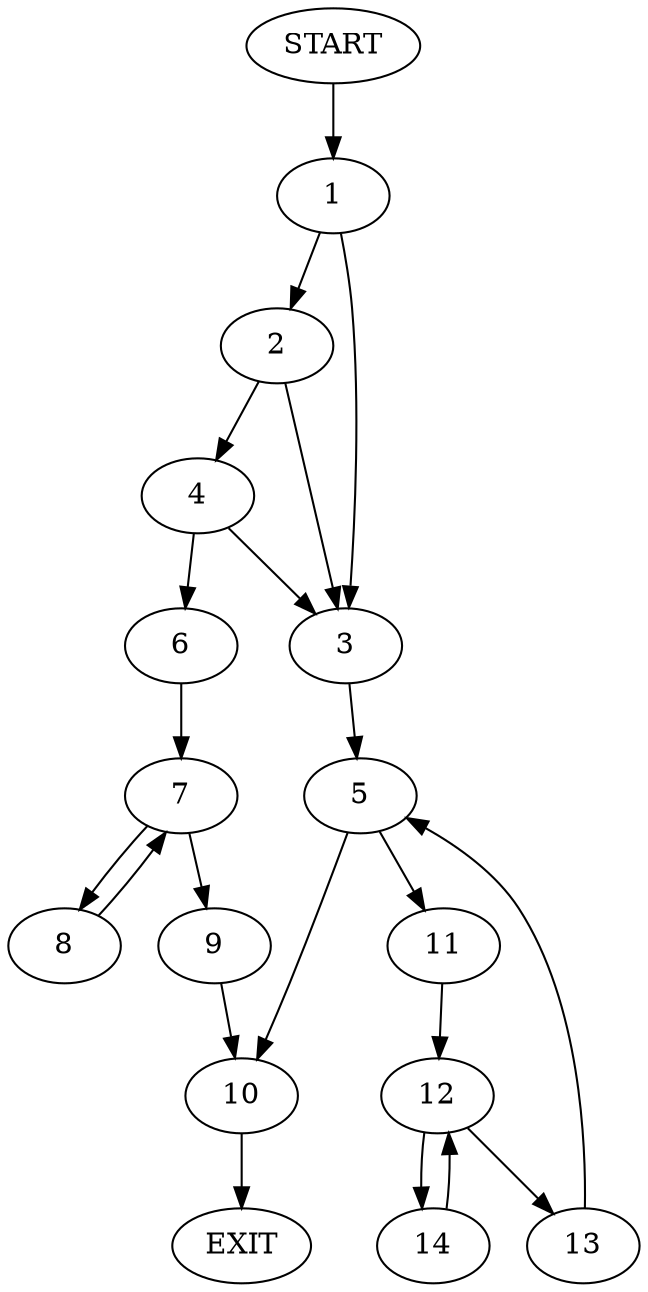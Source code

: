 digraph {
0 [label="START"]
15 [label="EXIT"]
0 -> 1
1 -> 2
1 -> 3
2 -> 4
2 -> 3
3 -> 5
4 -> 6
4 -> 3
6 -> 7
7 -> 8
7 -> 9
8 -> 7
9 -> 10
10 -> 15
5 -> 11
5 -> 10
11 -> 12
12 -> 13
12 -> 14
13 -> 5
14 -> 12
}
